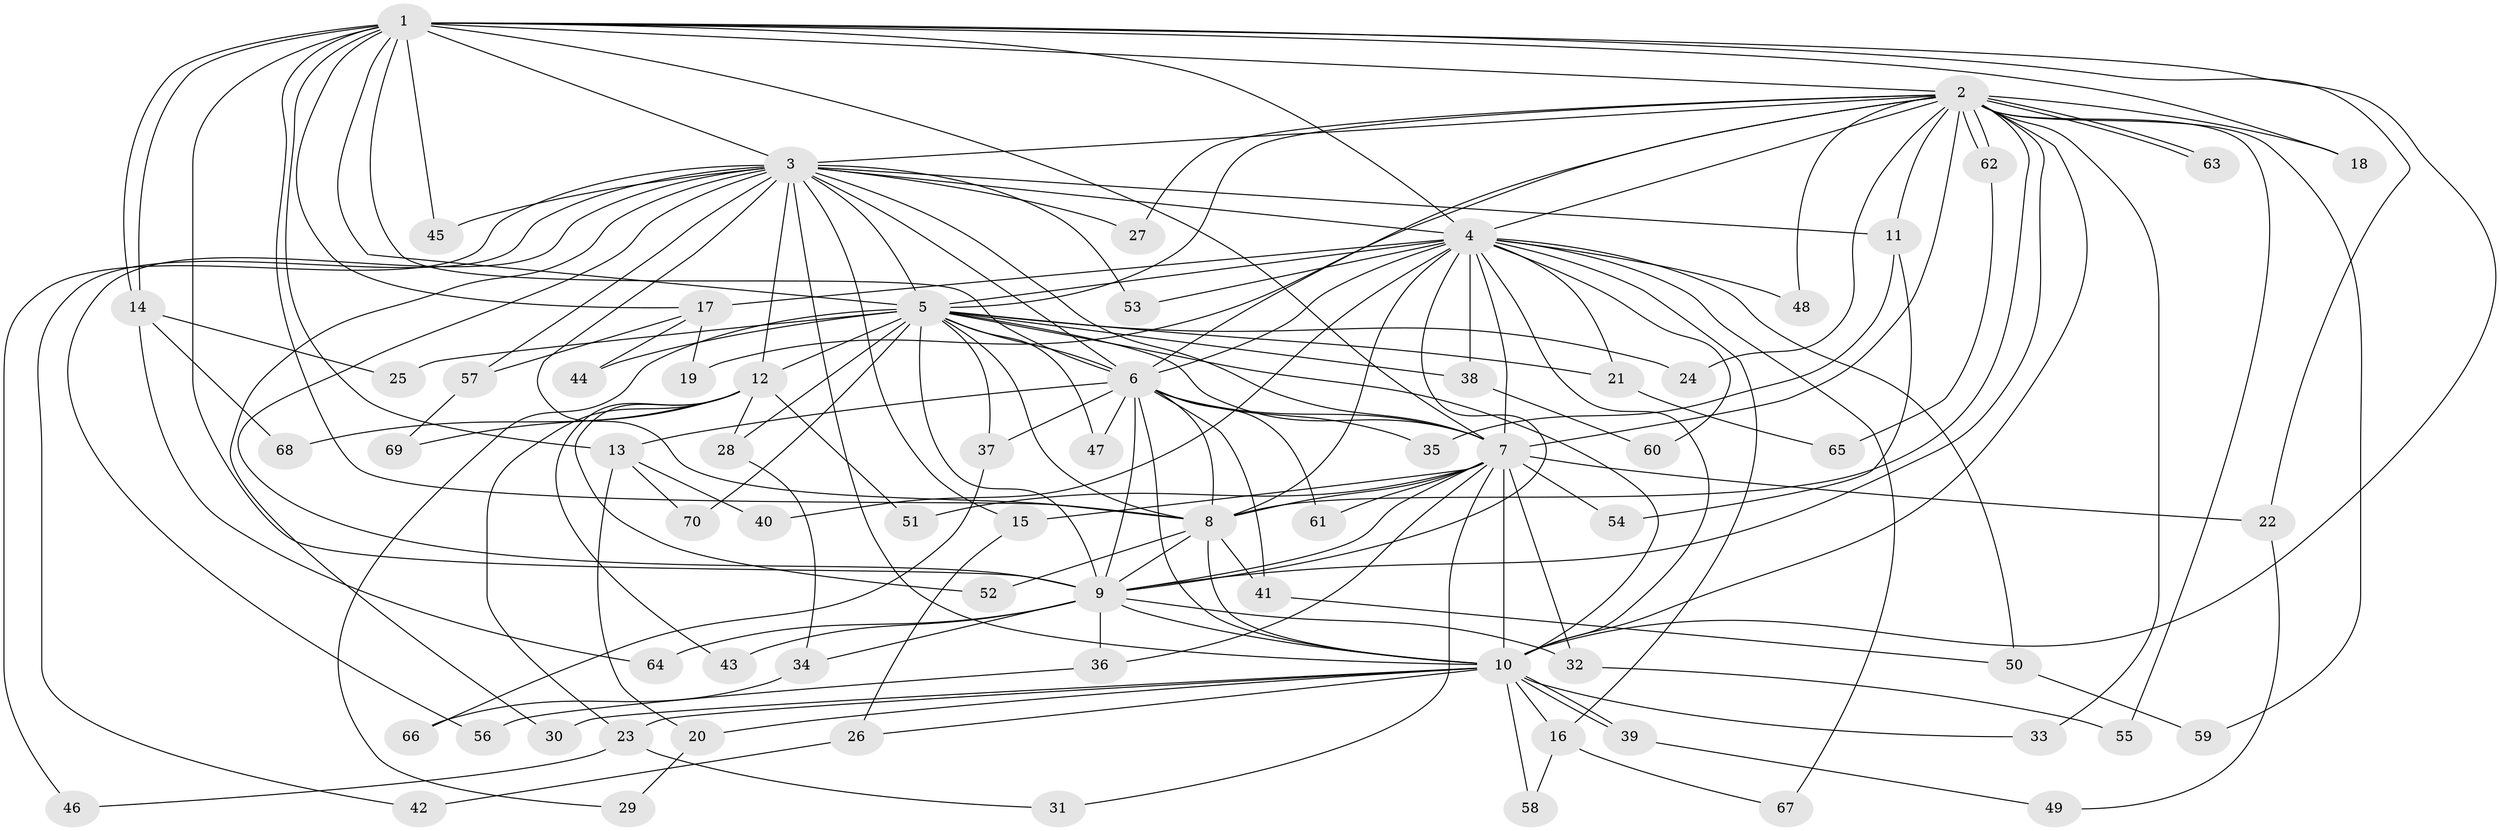// coarse degree distribution, {1: 0.7619047619047619, 2: 0.14285714285714285, 16: 0.047619047619047616, 8: 0.047619047619047616}
// Generated by graph-tools (version 1.1) at 2025/47/03/04/25 21:47:18]
// undirected, 70 vertices, 165 edges
graph export_dot {
graph [start="1"]
  node [color=gray90,style=filled];
  1;
  2;
  3;
  4;
  5;
  6;
  7;
  8;
  9;
  10;
  11;
  12;
  13;
  14;
  15;
  16;
  17;
  18;
  19;
  20;
  21;
  22;
  23;
  24;
  25;
  26;
  27;
  28;
  29;
  30;
  31;
  32;
  33;
  34;
  35;
  36;
  37;
  38;
  39;
  40;
  41;
  42;
  43;
  44;
  45;
  46;
  47;
  48;
  49;
  50;
  51;
  52;
  53;
  54;
  55;
  56;
  57;
  58;
  59;
  60;
  61;
  62;
  63;
  64;
  65;
  66;
  67;
  68;
  69;
  70;
  1 -- 2;
  1 -- 3;
  1 -- 4;
  1 -- 5;
  1 -- 6;
  1 -- 7;
  1 -- 8;
  1 -- 9;
  1 -- 10;
  1 -- 13;
  1 -- 14;
  1 -- 14;
  1 -- 17;
  1 -- 18;
  1 -- 22;
  1 -- 45;
  2 -- 3;
  2 -- 4;
  2 -- 5;
  2 -- 6;
  2 -- 7;
  2 -- 8;
  2 -- 9;
  2 -- 10;
  2 -- 11;
  2 -- 18;
  2 -- 19;
  2 -- 24;
  2 -- 27;
  2 -- 33;
  2 -- 48;
  2 -- 55;
  2 -- 59;
  2 -- 62;
  2 -- 62;
  2 -- 63;
  2 -- 63;
  3 -- 4;
  3 -- 5;
  3 -- 6;
  3 -- 7;
  3 -- 8;
  3 -- 9;
  3 -- 10;
  3 -- 11;
  3 -- 12;
  3 -- 15;
  3 -- 27;
  3 -- 30;
  3 -- 42;
  3 -- 45;
  3 -- 46;
  3 -- 53;
  3 -- 56;
  3 -- 57;
  4 -- 5;
  4 -- 6;
  4 -- 7;
  4 -- 8;
  4 -- 9;
  4 -- 10;
  4 -- 16;
  4 -- 17;
  4 -- 21;
  4 -- 38;
  4 -- 40;
  4 -- 48;
  4 -- 50;
  4 -- 53;
  4 -- 60;
  4 -- 67;
  5 -- 6;
  5 -- 7;
  5 -- 8;
  5 -- 9;
  5 -- 10;
  5 -- 12;
  5 -- 21;
  5 -- 24;
  5 -- 25;
  5 -- 28;
  5 -- 29;
  5 -- 37;
  5 -- 38;
  5 -- 44;
  5 -- 47;
  5 -- 70;
  6 -- 7;
  6 -- 8;
  6 -- 9;
  6 -- 10;
  6 -- 13;
  6 -- 35;
  6 -- 37;
  6 -- 41;
  6 -- 47;
  6 -- 61;
  7 -- 8;
  7 -- 9;
  7 -- 10;
  7 -- 15;
  7 -- 22;
  7 -- 31;
  7 -- 32;
  7 -- 36;
  7 -- 51;
  7 -- 54;
  7 -- 61;
  8 -- 9;
  8 -- 10;
  8 -- 41;
  8 -- 52;
  9 -- 10;
  9 -- 32;
  9 -- 34;
  9 -- 36;
  9 -- 43;
  9 -- 64;
  10 -- 16;
  10 -- 20;
  10 -- 23;
  10 -- 26;
  10 -- 30;
  10 -- 33;
  10 -- 39;
  10 -- 39;
  10 -- 58;
  11 -- 35;
  11 -- 54;
  12 -- 23;
  12 -- 28;
  12 -- 43;
  12 -- 51;
  12 -- 52;
  12 -- 68;
  12 -- 69;
  13 -- 20;
  13 -- 40;
  13 -- 70;
  14 -- 25;
  14 -- 64;
  14 -- 68;
  15 -- 26;
  16 -- 58;
  16 -- 67;
  17 -- 19;
  17 -- 44;
  17 -- 57;
  20 -- 29;
  21 -- 65;
  22 -- 49;
  23 -- 31;
  23 -- 46;
  26 -- 42;
  28 -- 34;
  32 -- 55;
  34 -- 66;
  36 -- 56;
  37 -- 66;
  38 -- 60;
  39 -- 49;
  41 -- 50;
  50 -- 59;
  57 -- 69;
  62 -- 65;
}
